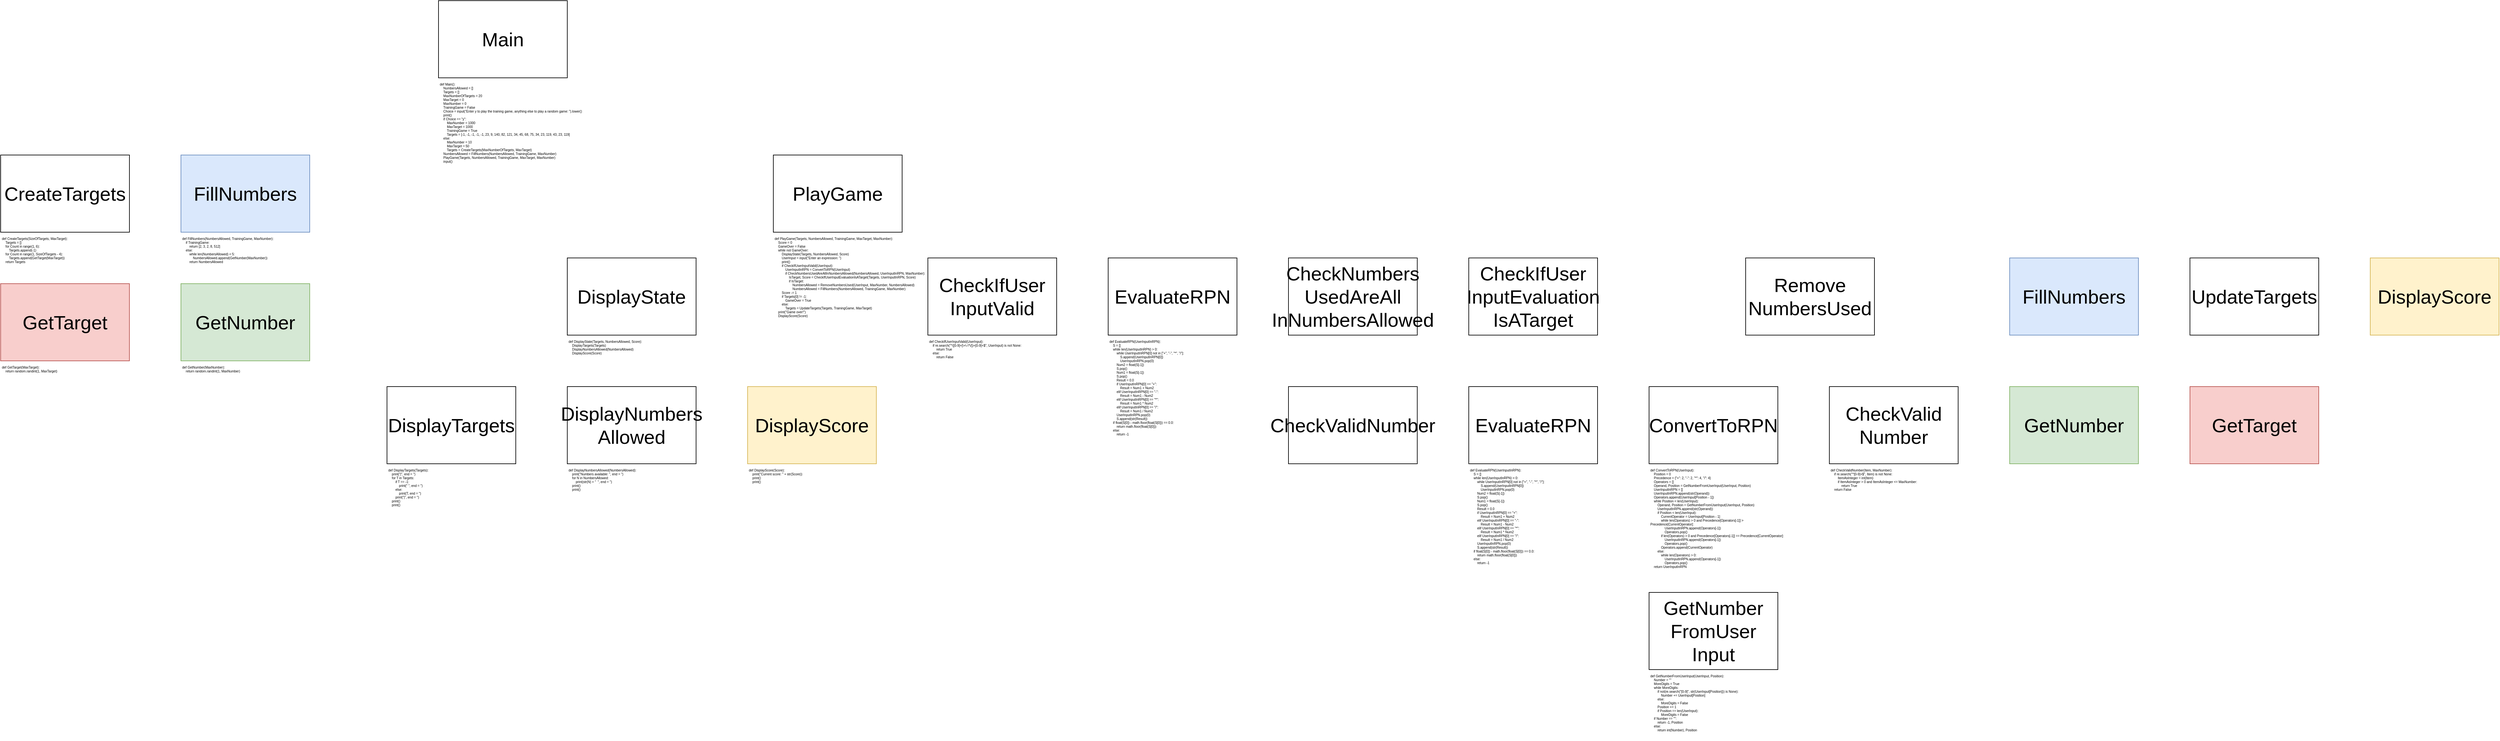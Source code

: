 <mxfile version="26.0.6">
  <diagram name="Page-1" id="VDP-v6SipQ5RF9AnJXJO">
    <mxGraphModel dx="2907" dy="3263" grid="1" gridSize="10" guides="1" tooltips="1" connect="1" arrows="1" fold="1" page="0" pageScale="1" pageWidth="850" pageHeight="1100" math="0" shadow="0">
      <root>
        <mxCell id="0" />
        <mxCell id="1" parent="0" />
        <mxCell id="sYI8A0zLiOURxTtGvRJm-1" value="Main" style="rounded=0;whiteSpace=wrap;html=1;fontSize=30;fixedWidth=0;resizable=1;resizeWidth=0;resizeHeight=0;imageWidth=25;imageHeight=25;" parent="1" vertex="1">
          <mxGeometry x="800" y="-680" width="200" height="120" as="geometry" />
        </mxCell>
        <mxCell id="sYI8A0zLiOURxTtGvRJm-2" value="CreateTargets" style="rounded=0;whiteSpace=wrap;html=1;fontSize=30;fixedWidth=0;resizable=1;resizeWidth=0;resizeHeight=0;imageWidth=25;imageHeight=25;" parent="1" vertex="1">
          <mxGeometry x="120" y="-440" width="200" height="120" as="geometry" />
        </mxCell>
        <mxCell id="sYI8A0zLiOURxTtGvRJm-3" value="FillNumbers" style="rounded=0;whiteSpace=wrap;html=1;fontSize=30;fillColor=#dae8fc;strokeColor=#6c8ebf;fixedWidth=0;resizable=1;resizeWidth=0;resizeHeight=0;imageWidth=25;imageHeight=25;" parent="1" vertex="1">
          <mxGeometry x="400" y="-440" width="200" height="120" as="geometry" />
        </mxCell>
        <mxCell id="sYI8A0zLiOURxTtGvRJm-4" value="PlayGame" style="rounded=0;whiteSpace=wrap;html=1;fontSize=30;fixedWidth=0;resizable=1;resizeWidth=0;resizeHeight=0;imageWidth=25;imageHeight=25;" parent="1" vertex="1">
          <mxGeometry x="1320" y="-440" width="200" height="120" as="geometry" />
        </mxCell>
        <mxCell id="sYI8A0zLiOURxTtGvRJm-5" value="GetTarget" style="rounded=0;whiteSpace=wrap;html=1;fontSize=30;fillColor=#f8cecc;strokeColor=#b85450;fixedWidth=0;resizable=1;resizeWidth=0;resizeHeight=0;imageWidth=25;imageHeight=25;" parent="1" vertex="1">
          <mxGeometry x="120" y="-240" width="200" height="120" as="geometry" />
        </mxCell>
        <mxCell id="sYI8A0zLiOURxTtGvRJm-6" value="GetNumber" style="rounded=0;whiteSpace=wrap;html=1;fontSize=30;fillColor=#d5e8d4;strokeColor=#82b366;fixedWidth=0;resizable=1;resizeWidth=0;resizeHeight=0;imageWidth=25;imageHeight=25;" parent="1" vertex="1">
          <mxGeometry x="400" y="-240" width="200" height="120" as="geometry" />
        </mxCell>
        <mxCell id="sYI8A0zLiOURxTtGvRJm-7" value="DisplayState" style="rounded=0;whiteSpace=wrap;html=1;fontSize=30;fixedWidth=0;resizable=1;resizeWidth=0;resizeHeight=0;imageWidth=25;imageHeight=25;" parent="1" vertex="1">
          <mxGeometry x="1000" y="-280" width="200" height="120" as="geometry" />
        </mxCell>
        <mxCell id="sYI8A0zLiOURxTtGvRJm-8" value="DisplayTargets" style="rounded=0;whiteSpace=wrap;html=1;fontSize=30;fixedWidth=0;resizable=1;resizeWidth=0;resizeHeight=0;imageWidth=25;imageHeight=25;" parent="1" vertex="1">
          <mxGeometry x="720" y="-80" width="200" height="120" as="geometry" />
        </mxCell>
        <mxCell id="sYI8A0zLiOURxTtGvRJm-9" value="DisplayNumbers&lt;div&gt;Allowed&lt;/div&gt;" style="rounded=0;whiteSpace=wrap;html=1;fontSize=30;fixedWidth=0;resizable=1;resizeWidth=0;resizeHeight=0;imageWidth=25;imageHeight=25;" parent="1" vertex="1">
          <mxGeometry x="1000" y="-80" width="200" height="120" as="geometry" />
        </mxCell>
        <mxCell id="sYI8A0zLiOURxTtGvRJm-10" value="DisplayScore" style="rounded=0;whiteSpace=wrap;html=1;fontSize=30;fillColor=#fff2cc;strokeColor=#d6b656;fixedWidth=0;resizable=1;resizeWidth=0;resizeHeight=0;imageWidth=25;imageHeight=25;" parent="1" vertex="1">
          <mxGeometry x="1280" y="-80" width="200" height="120" as="geometry" />
        </mxCell>
        <mxCell id="sYI8A0zLiOURxTtGvRJm-12" value="CheckIfUser&lt;div&gt;InputValid&lt;/div&gt;" style="rounded=0;whiteSpace=wrap;html=1;fontSize=30;fixedWidth=0;resizable=1;resizeWidth=0;resizeHeight=0;imageWidth=25;imageHeight=25;" parent="1" vertex="1">
          <mxGeometry x="1560" y="-280" width="200" height="120" as="geometry" />
        </mxCell>
        <mxCell id="sYI8A0zLiOURxTtGvRJm-13" value="EvaluateRPN" style="rounded=0;whiteSpace=wrap;html=1;fontSize=30;fixedWidth=0;resizable=1;resizeWidth=0;resizeHeight=0;imageWidth=25;imageHeight=25;" parent="1" vertex="1">
          <mxGeometry x="1840" y="-280" width="200" height="120" as="geometry" />
        </mxCell>
        <mxCell id="wHGBHEUg4wIxtBP_qHTT-2" value="CheckNumbers&lt;div&gt;UsedAreAll&lt;/div&gt;&lt;div&gt;I&lt;span style=&quot;background-color: transparent; color: light-dark(rgb(0, 0, 0), rgb(255, 255, 255));&quot;&gt;nNumbersAllowed&lt;/span&gt;&lt;/div&gt;" style="rounded=0;whiteSpace=wrap;html=1;fontSize=30;fixedWidth=0;resizable=1;resizeWidth=0;resizeHeight=0;imageWidth=25;imageHeight=25;" vertex="1" parent="1">
          <mxGeometry x="2120" y="-280" width="200" height="120" as="geometry" />
        </mxCell>
        <mxCell id="wHGBHEUg4wIxtBP_qHTT-4" value="CheckValidNumber" style="rounded=0;whiteSpace=wrap;html=1;fontSize=30;fixedWidth=0;resizable=1;resizeWidth=0;resizeHeight=0;imageWidth=25;imageHeight=25;" vertex="1" parent="1">
          <mxGeometry x="2120" y="-80" width="200" height="120" as="geometry" />
        </mxCell>
        <mxCell id="wHGBHEUg4wIxtBP_qHTT-6" value="CheckIfUser&lt;div&gt;InputEvaluation&lt;br&gt;IsATarget&lt;/div&gt;" style="rounded=0;whiteSpace=wrap;html=1;fontSize=30;fixedWidth=0;resizable=1;resizeWidth=0;resizeHeight=0;imageWidth=25;imageHeight=25;" vertex="1" parent="1">
          <mxGeometry x="2400" y="-280" width="200" height="120" as="geometry" />
        </mxCell>
        <mxCell id="wHGBHEUg4wIxtBP_qHTT-8" value="EvaluateRPN" style="rounded=0;whiteSpace=wrap;html=1;fontSize=30;fixedWidth=0;resizable=1;resizeWidth=0;resizeHeight=0;imageWidth=25;imageHeight=25;" vertex="1" parent="1">
          <mxGeometry x="2400" y="-80" width="200" height="120" as="geometry" />
        </mxCell>
        <mxCell id="wHGBHEUg4wIxtBP_qHTT-9" value="Remove&lt;div&gt;NumbersUsed&lt;/div&gt;" style="rounded=0;whiteSpace=wrap;html=1;fontSize=30;fixedWidth=0;resizable=1;resizeWidth=0;resizeHeight=0;imageWidth=25;imageHeight=25;" vertex="1" parent="1">
          <mxGeometry x="2830" y="-280" width="200" height="120" as="geometry" />
        </mxCell>
        <mxCell id="wHGBHEUg4wIxtBP_qHTT-10" value="ConvertToRPN" style="rounded=0;whiteSpace=wrap;html=1;fontSize=30;fixedWidth=0;resizable=1;resizeWidth=0;resizeHeight=0;imageWidth=25;imageHeight=25;" vertex="1" parent="1">
          <mxGeometry x="2680" y="-80" width="200" height="120" as="geometry" />
        </mxCell>
        <mxCell id="wHGBHEUg4wIxtBP_qHTT-11" value="GetNumber&lt;div&gt;FromUser&lt;/div&gt;&lt;div&gt;Input&lt;/div&gt;" style="rounded=0;whiteSpace=wrap;html=1;fontSize=30;fixedWidth=0;resizable=1;resizeWidth=0;resizeHeight=0;imageWidth=25;imageHeight=25;" vertex="1" parent="1">
          <mxGeometry x="2680" y="240" width="200" height="120" as="geometry" />
        </mxCell>
        <mxCell id="wHGBHEUg4wIxtBP_qHTT-12" value="CheckValid&lt;div&gt;Number&lt;/div&gt;" style="rounded=0;whiteSpace=wrap;html=1;fontSize=30;fixedWidth=0;resizable=1;resizeWidth=0;resizeHeight=0;imageWidth=25;imageHeight=25;" vertex="1" parent="1">
          <mxGeometry x="2960" y="-80" width="200" height="120" as="geometry" />
        </mxCell>
        <mxCell id="wHGBHEUg4wIxtBP_qHTT-13" value="FillNumbers" style="rounded=0;whiteSpace=wrap;html=1;fontSize=30;fillColor=#dae8fc;strokeColor=#6c8ebf;fixedWidth=0;resizable=1;resizeWidth=0;resizeHeight=0;imageWidth=25;imageHeight=25;" vertex="1" parent="1">
          <mxGeometry x="3240" y="-280" width="200" height="120" as="geometry" />
        </mxCell>
        <mxCell id="wHGBHEUg4wIxtBP_qHTT-14" value="GetNumber" style="rounded=0;whiteSpace=wrap;html=1;fontSize=30;fillColor=#d5e8d4;strokeColor=#82b366;fixedWidth=0;resizable=1;resizeWidth=0;resizeHeight=0;imageWidth=25;imageHeight=25;" vertex="1" parent="1">
          <mxGeometry x="3240" y="-80" width="200" height="120" as="geometry" />
        </mxCell>
        <mxCell id="wHGBHEUg4wIxtBP_qHTT-15" value="UpdateTargets" style="rounded=0;whiteSpace=wrap;html=1;fontSize=30;fixedWidth=0;resizable=1;resizeWidth=0;resizeHeight=0;imageWidth=25;imageHeight=25;" vertex="1" parent="1">
          <mxGeometry x="3520" y="-280" width="200" height="120" as="geometry" />
        </mxCell>
        <mxCell id="wHGBHEUg4wIxtBP_qHTT-16" value="GetTarget" style="rounded=0;whiteSpace=wrap;html=1;fontSize=30;fillColor=#f8cecc;strokeColor=#b85450;fixedWidth=0;resizable=1;resizeWidth=0;resizeHeight=0;imageWidth=25;imageHeight=25;" vertex="1" parent="1">
          <mxGeometry x="3520" y="-80" width="200" height="120" as="geometry" />
        </mxCell>
        <mxCell id="wHGBHEUg4wIxtBP_qHTT-17" value="DisplayScore" style="rounded=0;whiteSpace=wrap;html=1;fontSize=30;fillColor=#fff2cc;strokeColor=#d6b656;fixedWidth=0;resizable=1;resizeWidth=0;resizeHeight=0;imageWidth=25;imageHeight=25;" vertex="1" parent="1">
          <mxGeometry x="3800" y="-280" width="200" height="120" as="geometry" />
        </mxCell>
        <mxCell id="wHGBHEUg4wIxtBP_qHTT-18" value="def GetTarget(MaxTarget):&#xa;    return random.randint(1, MaxTarget)" style="text;whiteSpace=wrap;fontSize=5;" vertex="1" parent="1">
          <mxGeometry x="120" y="-120" width="240" height="50" as="geometry" />
        </mxCell>
        <mxCell id="wHGBHEUg4wIxtBP_qHTT-19" value="def GetNumber(MaxNumber):&#xa;    return random.randint(1, MaxNumber)" style="text;whiteSpace=wrap;fontSize=5;" vertex="1" parent="1">
          <mxGeometry x="400" y="-120" width="250" height="50" as="geometry" />
        </mxCell>
        <UserObject label="def FillNumbers(NumbersAllowed, TrainingGame, MaxNumber):&#xa;    if TrainingGame:&#xa;        return [2, 3, 2, 8, 512]&#xa;    else:&#xa;        while len(NumbersAllowed) &lt; 5:&#xa;            NumbersAllowed.append(GetNumber(MaxNumber))      &#xa;        return NumbersAllowed" id="wHGBHEUg4wIxtBP_qHTT-20">
          <mxCell style="text;whiteSpace=wrap;fontSize=5;" vertex="1" parent="1">
            <mxGeometry x="400" y="-320" width="370" height="120" as="geometry" />
          </mxCell>
        </UserObject>
        <UserObject label="def CreateTargets(SizeOfTargets, MaxTarget):&#xa;    Targets = []&#xa;    for Count in range(1, 6):&#xa;        Targets.append(-1)&#xa;    for Count in range(1, SizeOfTargets - 4):&#xa;        Targets.append(GetTarget(MaxTarget))&#xa;    return Targets" link="def CreateTargets(SizeOfTargets, MaxTarget):&#xa;    Targets = []&#xa;    for Count in range(1, 6):&#xa;        Targets.append(-1)&#xa;    for Count in range(1, SizeOfTargets - 4):&#xa;        Targets.append(GetTarget(MaxTarget))&#xa;    return Targets" id="wHGBHEUg4wIxtBP_qHTT-21">
          <mxCell style="text;whiteSpace=wrap;fontSize=5;" vertex="1" parent="1">
            <mxGeometry x="120" y="-320" width="280" height="120" as="geometry" />
          </mxCell>
        </UserObject>
        <mxCell id="wHGBHEUg4wIxtBP_qHTT-22" value="def DisplayTargets(Targets):&#xa;    print(&quot;|&quot;, end = &#39;&#39;)&#xa;    for T in Targets:&#xa;        if T == -1:&#xa;            print(&quot; &quot;, end = &#39;&#39;)&#xa;        else:&#xa;            print(T, end = &#39;&#39;)           &#xa;        print(&quot;|&quot;, end = &#39;&#39;)&#xa;    print()&#xa;    print()" style="text;whiteSpace=wrap;fontSize=5;" vertex="1" parent="1">
          <mxGeometry x="720" y="40" width="190" height="170" as="geometry" />
        </mxCell>
        <mxCell id="wHGBHEUg4wIxtBP_qHTT-23" value="def DisplayNumbersAllowed(NumbersAllowed):&#xa;    print(&quot;Numbers available: &quot;, end = &#39;&#39;)&#xa;    for N in NumbersAllowed:&#xa;        print(str(N) + &quot;  &quot;, end = &#39;&#39;)&#xa;    print()&#xa;    print()" style="text;whiteSpace=wrap;fontSize=5;" vertex="1" parent="1">
          <mxGeometry x="1000" y="40" width="290" height="110" as="geometry" />
        </mxCell>
        <mxCell id="wHGBHEUg4wIxtBP_qHTT-24" value="def DisplayScore(Score):&#xa;    print(&quot;Current score: &quot; + str(Score))&#xa;    print()&#xa;    print()" style="text;whiteSpace=wrap;fontSize=5;" vertex="1" parent="1">
          <mxGeometry x="1280" y="40" width="230" height="80" as="geometry" />
        </mxCell>
        <UserObject label="def CheckIfUserInputValid(UserInput):&#xa;    if re.search(&quot;^([0-9]+[\\+\\-\\*\\/])+[0-9]+$&quot;, UserInput) is not None:&#xa;        return True&#xa;    else:&#xa;        return False" id="wHGBHEUg4wIxtBP_qHTT-25">
          <mxCell style="text;whiteSpace=wrap;fontSize=5;" vertex="1" parent="1">
            <mxGeometry x="1560" y="-160" width="200" height="50" as="geometry" />
          </mxCell>
        </UserObject>
        <UserObject label="def EvaluateRPN(UserInputInRPN):&#xa;    S = []&#xa;    while len(UserInputInRPN) &gt; 0:&#xa;        while UserInputInRPN[0] not in [&quot;+&quot;, &quot;-&quot;, &quot;*&quot;, &quot;/&quot;]:&#xa;            S.append(UserInputInRPN[0])&#xa;            UserInputInRPN.pop(0)        &#xa;        Num2 = float(S[-1])&#xa;        S.pop()&#xa;        Num1 = float(S[-1])&#xa;        S.pop()&#xa;        Result = 0.0&#xa;        if UserInputInRPN[0] == &quot;+&quot;:&#xa;            Result = Num1 + Num2&#xa;        elif UserInputInRPN[0] == &quot;-&quot;:&#xa;            Result = Num1 - Num2&#xa;        elif UserInputInRPN[0] == &quot;*&quot;:&#xa;            Result = Num1 * Num2&#xa;        elif UserInputInRPN[0] == &quot;/&quot;:&#xa;            Result = Num1 / Num2&#xa;        UserInputInRPN.pop(0)&#xa;        S.append(str(Result))       &#xa;    if float(S[0]) - math.floor(float(S[0])) == 0.0:&#xa;        return math.floor(float(S[0]))&#xa;    else:&#xa;        return -1" id="wHGBHEUg4wIxtBP_qHTT-26">
          <mxCell style="text;whiteSpace=wrap;fontSize=5;" vertex="1" parent="1">
            <mxGeometry x="1840" y="-160" width="200" height="160" as="geometry" />
          </mxCell>
        </UserObject>
        <mxCell id="wHGBHEUg4wIxtBP_qHTT-27" value="def DisplayState(Targets, NumbersAllowed, Score):&#xa;    DisplayTargets(Targets)&#xa;    DisplayNumbersAllowed(NumbersAllowed)&#xa;    DisplayScore(Score)" style="text;whiteSpace=wrap;fontSize=5;" vertex="1" parent="1">
          <mxGeometry x="1000" y="-160" width="310" height="80" as="geometry" />
        </mxCell>
        <UserObject label="def EvaluateRPN(UserInputInRPN):&#xa;    S = []&#xa;    while len(UserInputInRPN) &gt; 0:&#xa;        while UserInputInRPN[0] not in [&quot;+&quot;, &quot;-&quot;, &quot;*&quot;, &quot;/&quot;]:&#xa;            S.append(UserInputInRPN[0])&#xa;            UserInputInRPN.pop(0)        &#xa;        Num2 = float(S[-1])&#xa;        S.pop()&#xa;        Num1 = float(S[-1])&#xa;        S.pop()&#xa;        Result = 0.0&#xa;        if UserInputInRPN[0] == &quot;+&quot;:&#xa;            Result = Num1 + Num2&#xa;        elif UserInputInRPN[0] == &quot;-&quot;:&#xa;            Result = Num1 - Num2&#xa;        elif UserInputInRPN[0] == &quot;*&quot;:&#xa;            Result = Num1 * Num2&#xa;        elif UserInputInRPN[0] == &quot;/&quot;:&#xa;            Result = Num1 / Num2&#xa;        UserInputInRPN.pop(0)&#xa;        S.append(str(Result))       &#xa;    if float(S[0]) - math.floor(float(S[0])) == 0.0:&#xa;        return math.floor(float(S[0]))&#xa;    else:&#xa;        return -1" id="wHGBHEUg4wIxtBP_qHTT-29">
          <mxCell style="text;whiteSpace=wrap;fontSize=5;" vertex="1" parent="1">
            <mxGeometry x="2400" y="40" width="200" height="160" as="geometry" />
          </mxCell>
        </UserObject>
        <UserObject label="def ConvertToRPN(UserInput):&#xa;    Position = 0&#xa;    Precedence = {&quot;+&quot;: 2, &quot;-&quot;: 2, &quot;*&quot;: 4, &quot;/&quot;: 4}&#xa;    Operators = []&#xa;    Operand, Position = GetNumberFromUserInput(UserInput, Position)&#xa;    UserInputInRPN = []&#xa;    UserInputInRPN.append(str(Operand))&#xa;    Operators.append(UserInput[Position - 1])&#xa;    while Position &lt; len(UserInput):&#xa;        Operand, Position = GetNumberFromUserInput(UserInput, Position)&#xa;        UserInputInRPN.append(str(Operand))&#xa;        if Position &lt; len(UserInput):&#xa;            CurrentOperator = UserInput[Position - 1]&#xa;            while len(Operators) &gt; 0 and Precedence[Operators[-1]] &gt; Precedence[CurrentOperator]:&#xa;                UserInputInRPN.append(Operators[-1])&#xa;                Operators.pop()                &#xa;            if len(Operators) &gt; 0 and Precedence[Operators[-1]] == Precedence[CurrentOperator]:&#xa;                UserInputInRPN.append(Operators[-1])&#xa;                Operators.pop()    &#xa;            Operators.append(CurrentOperator)&#xa;        else:&#xa;            while len(Operators) &gt; 0:&#xa;                UserInputInRPN.append(Operators[-1])&#xa;                Operators.pop()&#xa;    return UserInputInRPN" id="wHGBHEUg4wIxtBP_qHTT-30">
          <mxCell style="text;whiteSpace=wrap;fontSize=5;" vertex="1" parent="1">
            <mxGeometry x="2680" y="40" width="210" height="170" as="geometry" />
          </mxCell>
        </UserObject>
        <UserObject label="def CheckValidNumber(Item, MaxNumber):&#xa;    if re.search(&quot;^[0-9]+$&quot;, Item) is not None:&#xa;        ItemAsInteger = int(Item)&#xa;        if ItemAsInteger &gt; 0 and ItemAsInteger &lt;= MaxNumber:&#xa;            return True            &#xa;    return False" id="wHGBHEUg4wIxtBP_qHTT-31">
          <mxCell style="text;whiteSpace=wrap;fontSize=5;" vertex="1" parent="1">
            <mxGeometry x="2960" y="40" width="200" height="50" as="geometry" />
          </mxCell>
        </UserObject>
        <UserObject label="def GetNumberFromUserInput(UserInput, Position):&#xa;    Number = &quot;&quot;&#xa;    MoreDigits = True&#xa;    while MoreDigits:&#xa;        if not(re.search(&quot;[0-9]&quot;, str(UserInput[Position])) is None):&#xa;            Number += UserInput[Position]&#xa;        else:&#xa;            MoreDigits = False            &#xa;        Position += 1&#xa;        if Position == len(UserInput):&#xa;            MoreDigits = False&#xa;    if Number == &quot;&quot;:&#xa;        return -1, Position&#xa;    else:&#xa;        return int(Number), Position" id="wHGBHEUg4wIxtBP_qHTT-32">
          <mxCell style="text;whiteSpace=wrap;fontSize=5;" vertex="1" parent="1">
            <mxGeometry x="2680" y="360" width="200" height="110" as="geometry" />
          </mxCell>
        </UserObject>
        <mxCell id="wHGBHEUg4wIxtBP_qHTT-33" value="def Main():&#xa;    NumbersAllowed = []&#xa;    Targets = []&#xa;    MaxNumberOfTargets = 20&#xa;    MaxTarget = 0&#xa;    MaxNumber = 0&#xa;    TrainingGame = False&#xa;    Choice = input(&quot;Enter y to play the training game, anything else to play a random game: &quot;).lower()&#xa;    print()&#xa;    if Choice == &quot;y&quot;:&#xa;        MaxNumber = 1000&#xa;        MaxTarget = 1000&#xa;        TrainingGame = True&#xa;        Targets = [-1, -1, -1, -1, -1, 23, 9, 140, 82, 121, 34, 45, 68, 75, 34, 23, 119, 43, 23, 119]&#xa;    else:&#xa;        MaxNumber = 10&#xa;        MaxTarget = 50&#xa;        Targets = CreateTargets(MaxNumberOfTargets, MaxTarget)        &#xa;    NumbersAllowed = FillNumbers(NumbersAllowed, TrainingGame, MaxNumber)&#xa;    PlayGame(Targets, NumbersAllowed, TrainingGame, MaxTarget, MaxNumber)&#xa;    input()" style="text;whiteSpace=wrap;fontSize=5;" vertex="1" parent="1">
          <mxGeometry x="800" y="-560" width="230" height="140" as="geometry" />
        </mxCell>
        <mxCell id="wHGBHEUg4wIxtBP_qHTT-34" value="def PlayGame(Targets, NumbersAllowed, TrainingGame, MaxTarget, MaxNumber):&#xa;    Score = 0&#xa;    GameOver = False&#xa;    while not GameOver:&#xa;        DisplayState(Targets, NumbersAllowed, Score)&#xa;        UserInput = input(&quot;Enter an expression: &quot;)&#xa;        print()&#xa;        if CheckIfUserInputValid(UserInput):&#xa;            UserInputInRPN = ConvertToRPN(UserInput)&#xa;            if CheckNumbersUsedAreAllInNumbersAllowed(NumbersAllowed, UserInputInRPN, MaxNumber):&#xa;                IsTarget, Score = CheckIfUserInputEvaluationIsATarget(Targets, UserInputInRPN, Score)&#xa;                if IsTarget:&#xa;                    NumbersAllowed = RemoveNumbersUsed(UserInput, MaxNumber, NumbersAllowed)&#xa;                    NumbersAllowed = FillNumbers(NumbersAllowed, TrainingGame, MaxNumber)&#xa;        Score -= 1&#xa;        if Targets[0] != -1:&#xa;            GameOver = True&#xa;        else:&#xa;            Targets = UpdateTargets(Targets, TrainingGame, MaxTarget)        &#xa;    print(&quot;Game over!&quot;)&#xa;    DisplayScore(Score)" style="text;whiteSpace=wrap;fontSize=5;" vertex="1" parent="1">
          <mxGeometry x="1320" y="-320" width="240" height="140" as="geometry" />
        </mxCell>
      </root>
    </mxGraphModel>
  </diagram>
</mxfile>
